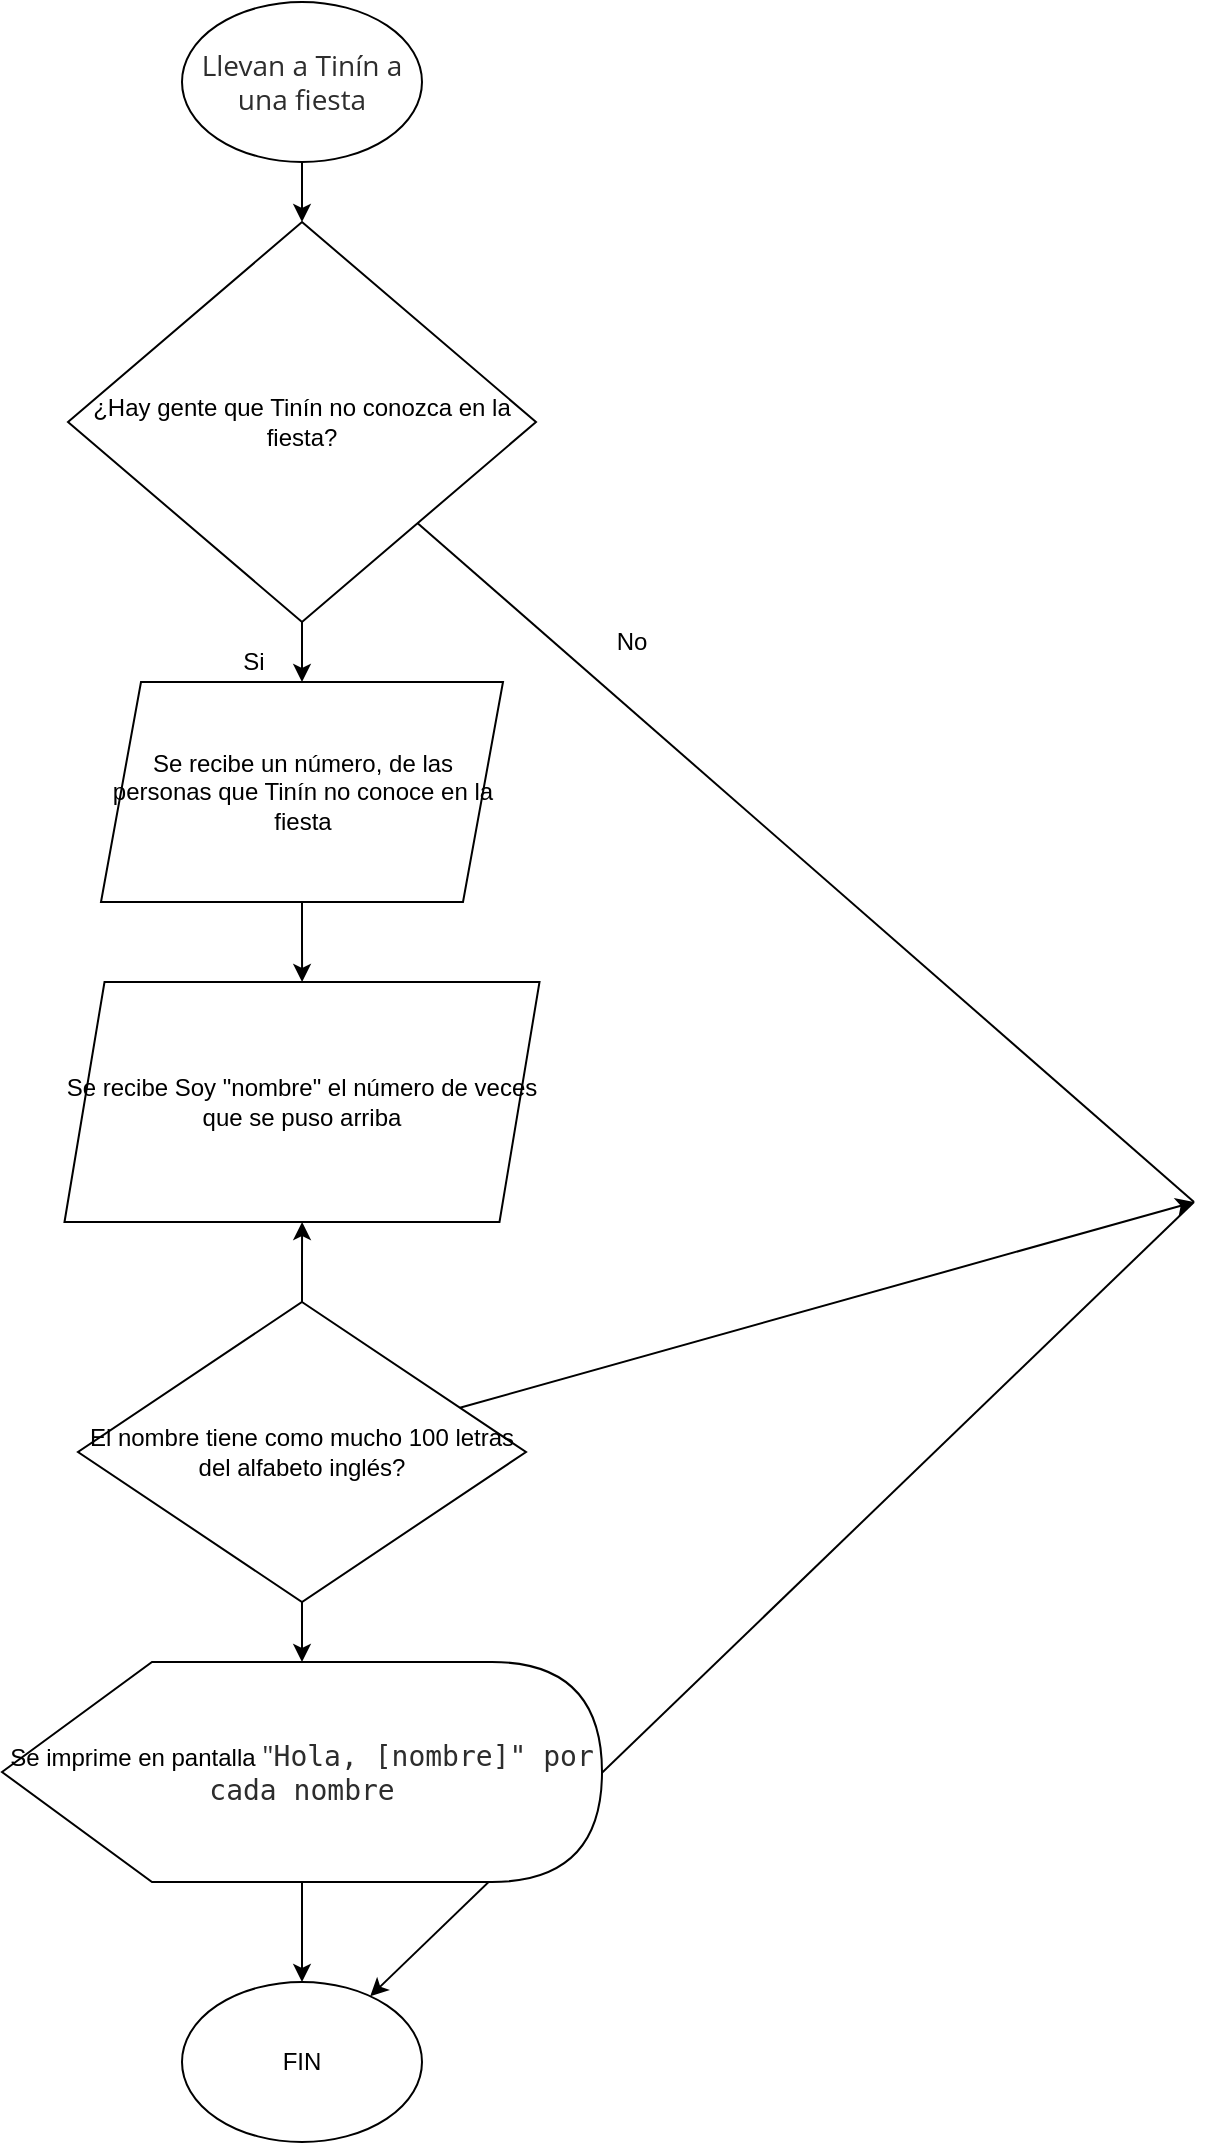 <mxfile version="14.4.6" type="github">
  <diagram id="Erx3OJcyHx4riEtceRSi" name="Page-1">
    <mxGraphModel dx="1713" dy="2285" grid="1" gridSize="10" guides="1" tooltips="1" connect="1" arrows="1" fold="1" page="1" pageScale="1" pageWidth="827" pageHeight="1169" math="0" shadow="0">
      <root>
        <mxCell id="0" />
        <mxCell id="1" parent="0" />
        <mxCell id="QgEYjSGJs8B1K3zNiKlg-31" value="" style="edgeStyle=orthogonalEdgeStyle;rounded=0;orthogonalLoop=1;jettySize=auto;html=1;" edge="1" parent="1" source="QgEYjSGJs8B1K3zNiKlg-1" target="QgEYjSGJs8B1K3zNiKlg-30">
          <mxGeometry relative="1" as="geometry" />
        </mxCell>
        <mxCell id="QgEYjSGJs8B1K3zNiKlg-1" value="&lt;span style=&quot;color: rgb(45 , 45 , 45) ; font-family: &amp;#34;open sans&amp;#34; , &amp;#34;helvetica neue&amp;#34; , &amp;#34;helvetica&amp;#34; , &amp;#34;arial&amp;#34; , sans-serif ; font-size: 14px ; text-align: justify ; background-color: rgb(255 , 255 , 255)&quot;&gt;Llevan a&amp;nbsp;&lt;/span&gt;&lt;span style=&quot;color: rgb(45 , 45 , 45) ; font-family: &amp;#34;open sans&amp;#34; , &amp;#34;helvetica neue&amp;#34; , &amp;#34;helvetica&amp;#34; , &amp;#34;arial&amp;#34; , sans-serif ; font-size: 14px ; text-align: justify ; background-color: rgb(255 , 255 , 255)&quot;&gt;Tinín a una fiesta&lt;/span&gt;" style="ellipse;whiteSpace=wrap;html=1;" vertex="1" parent="1">
          <mxGeometry x="354" y="-280" width="120" height="80" as="geometry" />
        </mxCell>
        <mxCell id="QgEYjSGJs8B1K3zNiKlg-29" value="" style="edgeStyle=orthogonalEdgeStyle;rounded=0;orthogonalLoop=1;jettySize=auto;html=1;" edge="1" parent="1" source="QgEYjSGJs8B1K3zNiKlg-2" target="QgEYjSGJs8B1K3zNiKlg-23">
          <mxGeometry relative="1" as="geometry" />
        </mxCell>
        <mxCell id="QgEYjSGJs8B1K3zNiKlg-2" value="Se recibe un número, de las personas que Tinín no conoce en la fiesta" style="shape=parallelogram;perimeter=parallelogramPerimeter;whiteSpace=wrap;html=1;fixedSize=1;" vertex="1" parent="1">
          <mxGeometry x="313.5" y="60" width="201" height="110" as="geometry" />
        </mxCell>
        <mxCell id="QgEYjSGJs8B1K3zNiKlg-23" value="Se recibe Soy &quot;nombre&quot; el número de veces que se puso arriba" style="shape=parallelogram;perimeter=parallelogramPerimeter;whiteSpace=wrap;html=1;fixedSize=1;" vertex="1" parent="1">
          <mxGeometry x="295.25" y="210" width="237.5" height="120" as="geometry" />
        </mxCell>
        <mxCell id="QgEYjSGJs8B1K3zNiKlg-28" value="" style="edgeStyle=orthogonalEdgeStyle;rounded=0;orthogonalLoop=1;jettySize=auto;html=1;" edge="1" parent="1" source="QgEYjSGJs8B1K3zNiKlg-42" target="QgEYjSGJs8B1K3zNiKlg-27">
          <mxGeometry relative="1" as="geometry">
            <mxPoint x="414" y="530" as="sourcePoint" />
          </mxGeometry>
        </mxCell>
        <mxCell id="QgEYjSGJs8B1K3zNiKlg-27" value="FIN&lt;br&gt;" style="ellipse;whiteSpace=wrap;html=1;" vertex="1" parent="1">
          <mxGeometry x="354" y="710" width="120" height="80" as="geometry" />
        </mxCell>
        <mxCell id="QgEYjSGJs8B1K3zNiKlg-32" value="" style="edgeStyle=orthogonalEdgeStyle;rounded=0;orthogonalLoop=1;jettySize=auto;html=1;" edge="1" parent="1" source="QgEYjSGJs8B1K3zNiKlg-30" target="QgEYjSGJs8B1K3zNiKlg-2">
          <mxGeometry relative="1" as="geometry" />
        </mxCell>
        <mxCell id="QgEYjSGJs8B1K3zNiKlg-30" value="¿Hay gente que Tinín no conozca en la&lt;br&gt;fiesta?" style="rhombus;whiteSpace=wrap;html=1;" vertex="1" parent="1">
          <mxGeometry x="297" y="-170" width="234" height="200" as="geometry" />
        </mxCell>
        <mxCell id="QgEYjSGJs8B1K3zNiKlg-33" value="No" style="text;html=1;strokeColor=none;fillColor=none;align=center;verticalAlign=middle;whiteSpace=wrap;rounded=0;" vertex="1" parent="1">
          <mxGeometry x="559" y="30" width="40" height="20" as="geometry" />
        </mxCell>
        <mxCell id="QgEYjSGJs8B1K3zNiKlg-34" value="Si" style="text;html=1;strokeColor=none;fillColor=none;align=center;verticalAlign=middle;whiteSpace=wrap;rounded=0;" vertex="1" parent="1">
          <mxGeometry x="370" y="40" width="40" height="20" as="geometry" />
        </mxCell>
        <mxCell id="QgEYjSGJs8B1K3zNiKlg-39" value="" style="endArrow=none;html=1;" edge="1" parent="1" source="QgEYjSGJs8B1K3zNiKlg-30">
          <mxGeometry width="50" height="50" relative="1" as="geometry">
            <mxPoint x="510" y="70" as="sourcePoint" />
            <mxPoint x="860" y="320" as="targetPoint" />
          </mxGeometry>
        </mxCell>
        <mxCell id="QgEYjSGJs8B1K3zNiKlg-40" value="" style="endArrow=classic;html=1;" edge="1" parent="1" target="QgEYjSGJs8B1K3zNiKlg-27">
          <mxGeometry width="50" height="50" relative="1" as="geometry">
            <mxPoint x="860" y="320" as="sourcePoint" />
            <mxPoint x="560" y="420" as="targetPoint" />
          </mxGeometry>
        </mxCell>
        <mxCell id="QgEYjSGJs8B1K3zNiKlg-42" value="&lt;span&gt;Se imprime en pantalla&amp;nbsp;&lt;/span&gt;&lt;span style=&quot;color: rgb(45 , 45 , 45) ; font-family: &amp;#34;open sans&amp;#34; , &amp;#34;helvetica neue&amp;#34; , &amp;#34;helvetica&amp;#34; , &amp;#34;arial&amp;#34; , sans-serif ; font-size: 14px ; text-align: justify ; background-color: rgb(255 , 255 , 255)&quot;&gt;&quot;&lt;/span&gt;&lt;tt style=&quot;box-sizing: border-box ; color: rgb(45 , 45 , 45) ; font-size: 14px ; text-align: justify ; background-color: rgb(255 , 255 , 255)&quot;&gt;Hola, [nombre]&quot; por cada nombre&lt;/tt&gt;" style="shape=display;whiteSpace=wrap;html=1;" vertex="1" parent="1">
          <mxGeometry x="264" y="550" width="300" height="110" as="geometry" />
        </mxCell>
        <mxCell id="QgEYjSGJs8B1K3zNiKlg-47" value="" style="edgeStyle=orthogonalEdgeStyle;rounded=0;orthogonalLoop=1;jettySize=auto;html=1;" edge="1" parent="1" source="QgEYjSGJs8B1K3zNiKlg-46" target="QgEYjSGJs8B1K3zNiKlg-23">
          <mxGeometry relative="1" as="geometry" />
        </mxCell>
        <mxCell id="QgEYjSGJs8B1K3zNiKlg-48" value="" style="edgeStyle=orthogonalEdgeStyle;rounded=0;orthogonalLoop=1;jettySize=auto;html=1;" edge="1" parent="1" source="QgEYjSGJs8B1K3zNiKlg-46" target="QgEYjSGJs8B1K3zNiKlg-42">
          <mxGeometry relative="1" as="geometry" />
        </mxCell>
        <mxCell id="QgEYjSGJs8B1K3zNiKlg-46" value="El nombre tiene como mucho 100 letras&lt;br&gt;del alfabeto inglés?" style="rhombus;whiteSpace=wrap;html=1;" vertex="1" parent="1">
          <mxGeometry x="302" y="370" width="224" height="150" as="geometry" />
        </mxCell>
        <mxCell id="QgEYjSGJs8B1K3zNiKlg-49" value="" style="endArrow=classic;html=1;" edge="1" parent="1" source="QgEYjSGJs8B1K3zNiKlg-46">
          <mxGeometry width="50" height="50" relative="1" as="geometry">
            <mxPoint x="510" y="450" as="sourcePoint" />
            <mxPoint x="860" y="320" as="targetPoint" />
          </mxGeometry>
        </mxCell>
      </root>
    </mxGraphModel>
  </diagram>
</mxfile>
